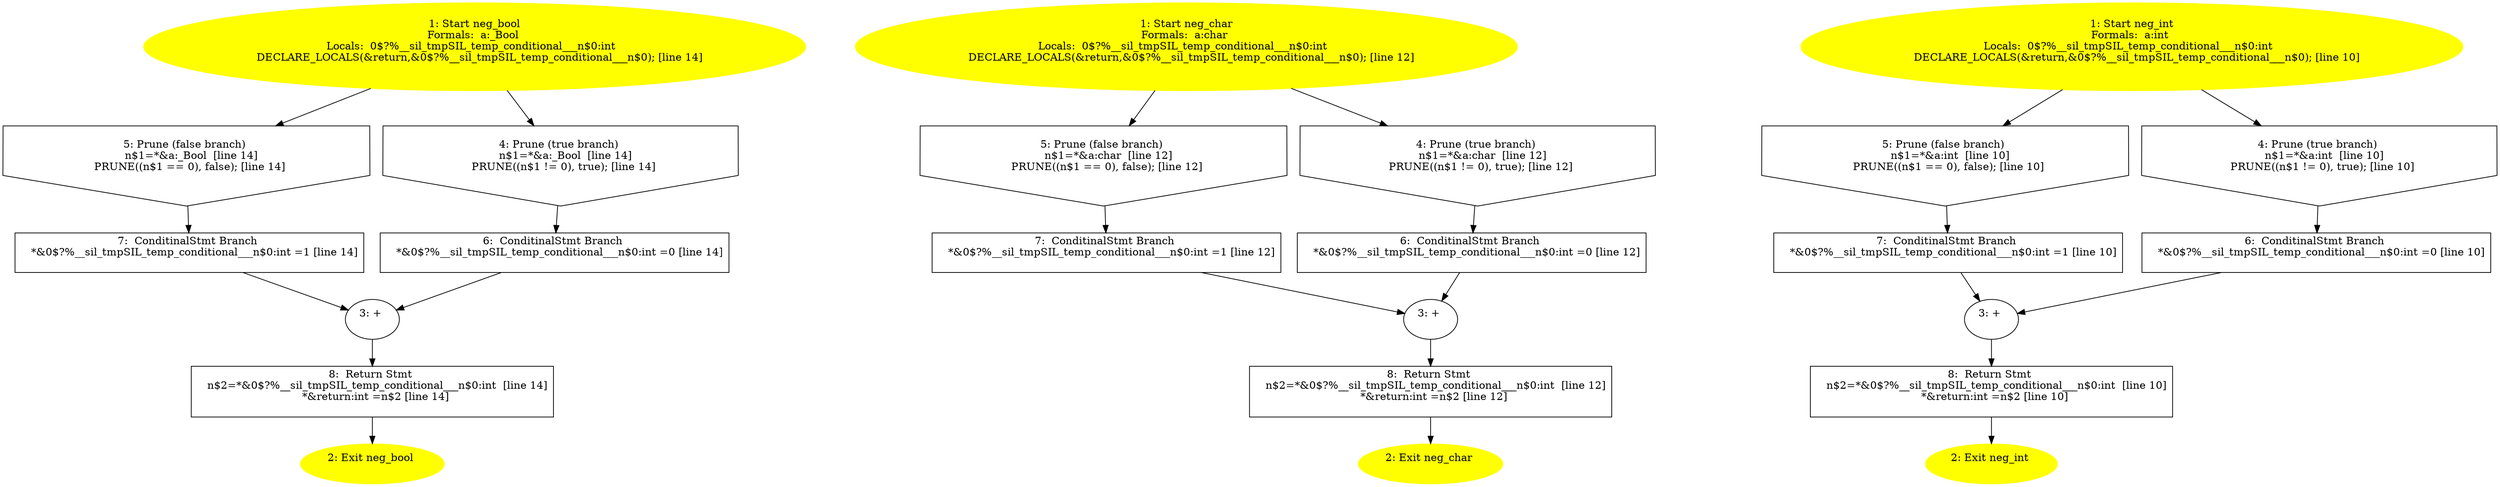 /* @generated */
digraph iCFG {
"neg_bool.e953d6477eaaeafaa430423a26fbaac9_8" [label="8:  Return Stmt \n   n$2=*&0$?%__sil_tmpSIL_temp_conditional___n$0:int  [line 14]\n  *&return:int =n$2 [line 14]\n " shape="box"]
	

	 "neg_bool.e953d6477eaaeafaa430423a26fbaac9_8" -> "neg_bool.e953d6477eaaeafaa430423a26fbaac9_2" ;
"neg_bool.e953d6477eaaeafaa430423a26fbaac9_7" [label="7:  ConditinalStmt Branch \n   *&0$?%__sil_tmpSIL_temp_conditional___n$0:int =1 [line 14]\n " shape="box"]
	

	 "neg_bool.e953d6477eaaeafaa430423a26fbaac9_7" -> "neg_bool.e953d6477eaaeafaa430423a26fbaac9_3" ;
"neg_bool.e953d6477eaaeafaa430423a26fbaac9_6" [label="6:  ConditinalStmt Branch \n   *&0$?%__sil_tmpSIL_temp_conditional___n$0:int =0 [line 14]\n " shape="box"]
	

	 "neg_bool.e953d6477eaaeafaa430423a26fbaac9_6" -> "neg_bool.e953d6477eaaeafaa430423a26fbaac9_3" ;
"neg_bool.e953d6477eaaeafaa430423a26fbaac9_5" [label="5: Prune (false branch) \n   n$1=*&a:_Bool  [line 14]\n  PRUNE((n$1 == 0), false); [line 14]\n " shape="invhouse"]
	

	 "neg_bool.e953d6477eaaeafaa430423a26fbaac9_5" -> "neg_bool.e953d6477eaaeafaa430423a26fbaac9_7" ;
"neg_bool.e953d6477eaaeafaa430423a26fbaac9_4" [label="4: Prune (true branch) \n   n$1=*&a:_Bool  [line 14]\n  PRUNE((n$1 != 0), true); [line 14]\n " shape="invhouse"]
	

	 "neg_bool.e953d6477eaaeafaa430423a26fbaac9_4" -> "neg_bool.e953d6477eaaeafaa430423a26fbaac9_6" ;
"neg_bool.e953d6477eaaeafaa430423a26fbaac9_3" [label="3: + \n  " ]
	

	 "neg_bool.e953d6477eaaeafaa430423a26fbaac9_3" -> "neg_bool.e953d6477eaaeafaa430423a26fbaac9_8" ;
"neg_bool.e953d6477eaaeafaa430423a26fbaac9_2" [label="2: Exit neg_bool \n  " color=yellow style=filled]
	

"neg_bool.e953d6477eaaeafaa430423a26fbaac9_1" [label="1: Start neg_bool\nFormals:  a:_Bool \nLocals:  0$?%__sil_tmpSIL_temp_conditional___n$0:int  \n   DECLARE_LOCALS(&return,&0$?%__sil_tmpSIL_temp_conditional___n$0); [line 14]\n " color=yellow style=filled]
	

	 "neg_bool.e953d6477eaaeafaa430423a26fbaac9_1" -> "neg_bool.e953d6477eaaeafaa430423a26fbaac9_4" ;
	 "neg_bool.e953d6477eaaeafaa430423a26fbaac9_1" -> "neg_bool.e953d6477eaaeafaa430423a26fbaac9_5" ;
"neg_char.53ef6b31d84386046a4728d1c45b5f7a_8" [label="8:  Return Stmt \n   n$2=*&0$?%__sil_tmpSIL_temp_conditional___n$0:int  [line 12]\n  *&return:int =n$2 [line 12]\n " shape="box"]
	

	 "neg_char.53ef6b31d84386046a4728d1c45b5f7a_8" -> "neg_char.53ef6b31d84386046a4728d1c45b5f7a_2" ;
"neg_char.53ef6b31d84386046a4728d1c45b5f7a_7" [label="7:  ConditinalStmt Branch \n   *&0$?%__sil_tmpSIL_temp_conditional___n$0:int =1 [line 12]\n " shape="box"]
	

	 "neg_char.53ef6b31d84386046a4728d1c45b5f7a_7" -> "neg_char.53ef6b31d84386046a4728d1c45b5f7a_3" ;
"neg_char.53ef6b31d84386046a4728d1c45b5f7a_6" [label="6:  ConditinalStmt Branch \n   *&0$?%__sil_tmpSIL_temp_conditional___n$0:int =0 [line 12]\n " shape="box"]
	

	 "neg_char.53ef6b31d84386046a4728d1c45b5f7a_6" -> "neg_char.53ef6b31d84386046a4728d1c45b5f7a_3" ;
"neg_char.53ef6b31d84386046a4728d1c45b5f7a_5" [label="5: Prune (false branch) \n   n$1=*&a:char  [line 12]\n  PRUNE((n$1 == 0), false); [line 12]\n " shape="invhouse"]
	

	 "neg_char.53ef6b31d84386046a4728d1c45b5f7a_5" -> "neg_char.53ef6b31d84386046a4728d1c45b5f7a_7" ;
"neg_char.53ef6b31d84386046a4728d1c45b5f7a_4" [label="4: Prune (true branch) \n   n$1=*&a:char  [line 12]\n  PRUNE((n$1 != 0), true); [line 12]\n " shape="invhouse"]
	

	 "neg_char.53ef6b31d84386046a4728d1c45b5f7a_4" -> "neg_char.53ef6b31d84386046a4728d1c45b5f7a_6" ;
"neg_char.53ef6b31d84386046a4728d1c45b5f7a_3" [label="3: + \n  " ]
	

	 "neg_char.53ef6b31d84386046a4728d1c45b5f7a_3" -> "neg_char.53ef6b31d84386046a4728d1c45b5f7a_8" ;
"neg_char.53ef6b31d84386046a4728d1c45b5f7a_2" [label="2: Exit neg_char \n  " color=yellow style=filled]
	

"neg_char.53ef6b31d84386046a4728d1c45b5f7a_1" [label="1: Start neg_char\nFormals:  a:char \nLocals:  0$?%__sil_tmpSIL_temp_conditional___n$0:int  \n   DECLARE_LOCALS(&return,&0$?%__sil_tmpSIL_temp_conditional___n$0); [line 12]\n " color=yellow style=filled]
	

	 "neg_char.53ef6b31d84386046a4728d1c45b5f7a_1" -> "neg_char.53ef6b31d84386046a4728d1c45b5f7a_4" ;
	 "neg_char.53ef6b31d84386046a4728d1c45b5f7a_1" -> "neg_char.53ef6b31d84386046a4728d1c45b5f7a_5" ;
"neg_int.2aa25aca565c41dd997912d11504462c_8" [label="8:  Return Stmt \n   n$2=*&0$?%__sil_tmpSIL_temp_conditional___n$0:int  [line 10]\n  *&return:int =n$2 [line 10]\n " shape="box"]
	

	 "neg_int.2aa25aca565c41dd997912d11504462c_8" -> "neg_int.2aa25aca565c41dd997912d11504462c_2" ;
"neg_int.2aa25aca565c41dd997912d11504462c_7" [label="7:  ConditinalStmt Branch \n   *&0$?%__sil_tmpSIL_temp_conditional___n$0:int =1 [line 10]\n " shape="box"]
	

	 "neg_int.2aa25aca565c41dd997912d11504462c_7" -> "neg_int.2aa25aca565c41dd997912d11504462c_3" ;
"neg_int.2aa25aca565c41dd997912d11504462c_6" [label="6:  ConditinalStmt Branch \n   *&0$?%__sil_tmpSIL_temp_conditional___n$0:int =0 [line 10]\n " shape="box"]
	

	 "neg_int.2aa25aca565c41dd997912d11504462c_6" -> "neg_int.2aa25aca565c41dd997912d11504462c_3" ;
"neg_int.2aa25aca565c41dd997912d11504462c_5" [label="5: Prune (false branch) \n   n$1=*&a:int  [line 10]\n  PRUNE((n$1 == 0), false); [line 10]\n " shape="invhouse"]
	

	 "neg_int.2aa25aca565c41dd997912d11504462c_5" -> "neg_int.2aa25aca565c41dd997912d11504462c_7" ;
"neg_int.2aa25aca565c41dd997912d11504462c_4" [label="4: Prune (true branch) \n   n$1=*&a:int  [line 10]\n  PRUNE((n$1 != 0), true); [line 10]\n " shape="invhouse"]
	

	 "neg_int.2aa25aca565c41dd997912d11504462c_4" -> "neg_int.2aa25aca565c41dd997912d11504462c_6" ;
"neg_int.2aa25aca565c41dd997912d11504462c_3" [label="3: + \n  " ]
	

	 "neg_int.2aa25aca565c41dd997912d11504462c_3" -> "neg_int.2aa25aca565c41dd997912d11504462c_8" ;
"neg_int.2aa25aca565c41dd997912d11504462c_2" [label="2: Exit neg_int \n  " color=yellow style=filled]
	

"neg_int.2aa25aca565c41dd997912d11504462c_1" [label="1: Start neg_int\nFormals:  a:int \nLocals:  0$?%__sil_tmpSIL_temp_conditional___n$0:int  \n   DECLARE_LOCALS(&return,&0$?%__sil_tmpSIL_temp_conditional___n$0); [line 10]\n " color=yellow style=filled]
	

	 "neg_int.2aa25aca565c41dd997912d11504462c_1" -> "neg_int.2aa25aca565c41dd997912d11504462c_4" ;
	 "neg_int.2aa25aca565c41dd997912d11504462c_1" -> "neg_int.2aa25aca565c41dd997912d11504462c_5" ;
}

